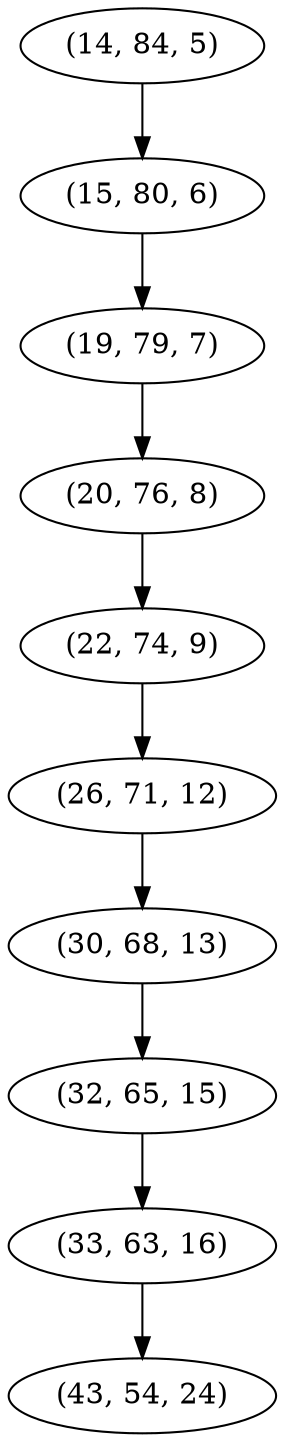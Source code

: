 digraph tree {
    "(14, 84, 5)";
    "(15, 80, 6)";
    "(19, 79, 7)";
    "(20, 76, 8)";
    "(22, 74, 9)";
    "(26, 71, 12)";
    "(30, 68, 13)";
    "(32, 65, 15)";
    "(33, 63, 16)";
    "(43, 54, 24)";
    "(14, 84, 5)" -> "(15, 80, 6)";
    "(15, 80, 6)" -> "(19, 79, 7)";
    "(19, 79, 7)" -> "(20, 76, 8)";
    "(20, 76, 8)" -> "(22, 74, 9)";
    "(22, 74, 9)" -> "(26, 71, 12)";
    "(26, 71, 12)" -> "(30, 68, 13)";
    "(30, 68, 13)" -> "(32, 65, 15)";
    "(32, 65, 15)" -> "(33, 63, 16)";
    "(33, 63, 16)" -> "(43, 54, 24)";
}
